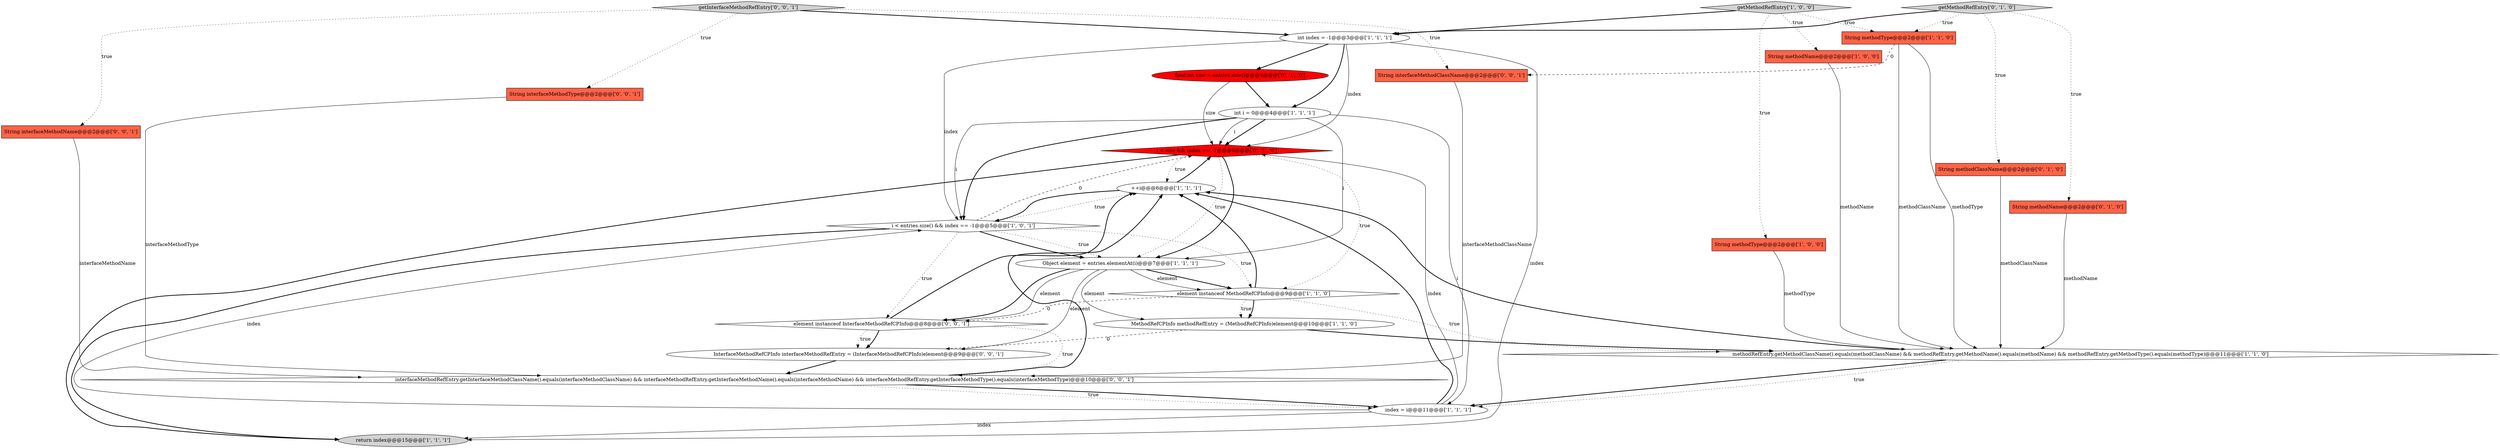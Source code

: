 digraph {
17 [style = filled, label = "i < size && index == -1@@@6@@@['0', '1', '0']", fillcolor = red, shape = diamond image = "AAA1AAABBB2BBB"];
20 [style = filled, label = "element instanceof InterfaceMethodRefCPInfo@@@8@@@['0', '0', '1']", fillcolor = white, shape = diamond image = "AAA0AAABBB3BBB"];
21 [style = filled, label = "String interfaceMethodType@@@2@@@['0', '0', '1']", fillcolor = tomato, shape = box image = "AAA0AAABBB3BBB"];
15 [style = filled, label = "final int size = entries.size()@@@4@@@['0', '1', '0']", fillcolor = red, shape = ellipse image = "AAA1AAABBB2BBB"];
25 [style = filled, label = "getInterfaceMethodRefEntry['0', '0', '1']", fillcolor = lightgray, shape = diamond image = "AAA0AAABBB3BBB"];
13 [style = filled, label = "++i@@@6@@@['1', '1', '1']", fillcolor = white, shape = ellipse image = "AAA0AAABBB1BBB"];
0 [style = filled, label = "Object element = entries.elementAt(i)@@@7@@@['1', '1', '1']", fillcolor = white, shape = ellipse image = "AAA0AAABBB1BBB"];
16 [style = filled, label = "getMethodRefEntry['0', '1', '0']", fillcolor = lightgray, shape = diamond image = "AAA0AAABBB2BBB"];
11 [style = filled, label = "i < entries.size() && index == -1@@@5@@@['1', '0', '1']", fillcolor = white, shape = diamond image = "AAA0AAABBB1BBB"];
19 [style = filled, label = "String interfaceMethodName@@@2@@@['0', '0', '1']", fillcolor = tomato, shape = box image = "AAA0AAABBB3BBB"];
8 [style = filled, label = "index = i@@@11@@@['1', '1', '1']", fillcolor = white, shape = ellipse image = "AAA0AAABBB1BBB"];
9 [style = filled, label = "element instanceof MethodRefCPInfo@@@9@@@['1', '1', '0']", fillcolor = white, shape = diamond image = "AAA0AAABBB1BBB"];
6 [style = filled, label = "getMethodRefEntry['1', '0', '0']", fillcolor = lightgray, shape = diamond image = "AAA0AAABBB1BBB"];
4 [style = filled, label = "String methodName@@@2@@@['1', '0', '0']", fillcolor = tomato, shape = box image = "AAA0AAABBB1BBB"];
22 [style = filled, label = "InterfaceMethodRefCPInfo interfaceMethodRefEntry = (InterfaceMethodRefCPInfo)element@@@9@@@['0', '0', '1']", fillcolor = white, shape = ellipse image = "AAA0AAABBB3BBB"];
12 [style = filled, label = "int index = -1@@@3@@@['1', '1', '1']", fillcolor = white, shape = ellipse image = "AAA0AAABBB1BBB"];
10 [style = filled, label = "return index@@@15@@@['1', '1', '1']", fillcolor = lightgray, shape = ellipse image = "AAA0AAABBB1BBB"];
23 [style = filled, label = "String interfaceMethodClassName@@@2@@@['0', '0', '1']", fillcolor = tomato, shape = box image = "AAA0AAABBB3BBB"];
14 [style = filled, label = "String methodClassName@@@2@@@['0', '1', '0']", fillcolor = tomato, shape = box image = "AAA0AAABBB2BBB"];
5 [style = filled, label = "MethodRefCPInfo methodRefEntry = (MethodRefCPInfo)element@@@10@@@['1', '1', '0']", fillcolor = white, shape = ellipse image = "AAA0AAABBB1BBB"];
1 [style = filled, label = "methodRefEntry.getMethodClassName().equals(methodClassName) && methodRefEntry.getMethodName().equals(methodName) && methodRefEntry.getMethodType().equals(methodType)@@@11@@@['1', '1', '0']", fillcolor = white, shape = diamond image = "AAA0AAABBB1BBB"];
24 [style = filled, label = "interfaceMethodRefEntry.getInterfaceMethodClassName().equals(interfaceMethodClassName) && interfaceMethodRefEntry.getInterfaceMethodName().equals(interfaceMethodName) && interfaceMethodRefEntry.getInterfaceMethodType().equals(interfaceMethodType)@@@10@@@['0', '0', '1']", fillcolor = white, shape = diamond image = "AAA0AAABBB3BBB"];
18 [style = filled, label = "String methodName@@@2@@@['0', '1', '0']", fillcolor = tomato, shape = box image = "AAA0AAABBB2BBB"];
7 [style = filled, label = "String methodType@@@2@@@['1', '1', '0']", fillcolor = tomato, shape = box image = "AAA0AAABBB1BBB"];
3 [style = filled, label = "String methodType@@@2@@@['1', '0', '0']", fillcolor = tomato, shape = box image = "AAA0AAABBB1BBB"];
2 [style = filled, label = "int i = 0@@@4@@@['1', '1', '1']", fillcolor = white, shape = ellipse image = "AAA0AAABBB1BBB"];
2->17 [style = bold, label=""];
0->22 [style = solid, label="element"];
17->10 [style = bold, label=""];
18->1 [style = solid, label="methodName"];
9->20 [style = dashed, label="0"];
0->9 [style = bold, label=""];
15->2 [style = bold, label=""];
17->0 [style = dotted, label="true"];
20->13 [style = bold, label=""];
1->8 [style = bold, label=""];
7->23 [style = dashed, label="0"];
0->9 [style = solid, label="element"];
20->24 [style = dotted, label="true"];
16->18 [style = dotted, label="true"];
0->5 [style = solid, label="element"];
12->15 [style = bold, label=""];
8->11 [style = solid, label="index"];
7->1 [style = solid, label="methodClassName"];
19->24 [style = solid, label="interfaceMethodName"];
0->20 [style = solid, label="element"];
11->9 [style = dotted, label="true"];
24->13 [style = bold, label=""];
11->17 [style = dashed, label="0"];
11->13 [style = dotted, label="true"];
12->11 [style = solid, label="index"];
13->11 [style = bold, label=""];
1->13 [style = bold, label=""];
12->17 [style = solid, label="index"];
2->8 [style = solid, label="i"];
7->1 [style = solid, label="methodType"];
20->22 [style = bold, label=""];
8->10 [style = solid, label="index"];
16->7 [style = dotted, label="true"];
5->1 [style = bold, label=""];
13->17 [style = bold, label=""];
12->2 [style = bold, label=""];
9->5 [style = dotted, label="true"];
11->0 [style = bold, label=""];
15->17 [style = solid, label="size"];
2->11 [style = solid, label="i"];
21->24 [style = solid, label="interfaceMethodType"];
17->0 [style = bold, label=""];
11->20 [style = dotted, label="true"];
6->4 [style = dotted, label="true"];
25->12 [style = bold, label=""];
11->10 [style = bold, label=""];
11->0 [style = dotted, label="true"];
17->9 [style = dotted, label="true"];
3->1 [style = solid, label="methodType"];
16->14 [style = dotted, label="true"];
9->1 [style = dotted, label="true"];
1->8 [style = dotted, label="true"];
6->7 [style = dotted, label="true"];
2->0 [style = solid, label="i"];
9->5 [style = bold, label=""];
0->20 [style = bold, label=""];
23->24 [style = solid, label="interfaceMethodClassName"];
5->22 [style = dashed, label="0"];
20->22 [style = dotted, label="true"];
25->23 [style = dotted, label="true"];
22->24 [style = bold, label=""];
24->8 [style = bold, label=""];
2->17 [style = solid, label="i"];
12->10 [style = solid, label="index"];
6->3 [style = dotted, label="true"];
17->13 [style = dotted, label="true"];
24->8 [style = dotted, label="true"];
25->19 [style = dotted, label="true"];
14->1 [style = solid, label="methodClassName"];
16->12 [style = bold, label=""];
2->11 [style = bold, label=""];
8->17 [style = solid, label="index"];
4->1 [style = solid, label="methodName"];
8->13 [style = bold, label=""];
25->21 [style = dotted, label="true"];
9->13 [style = bold, label=""];
6->12 [style = bold, label=""];
}
